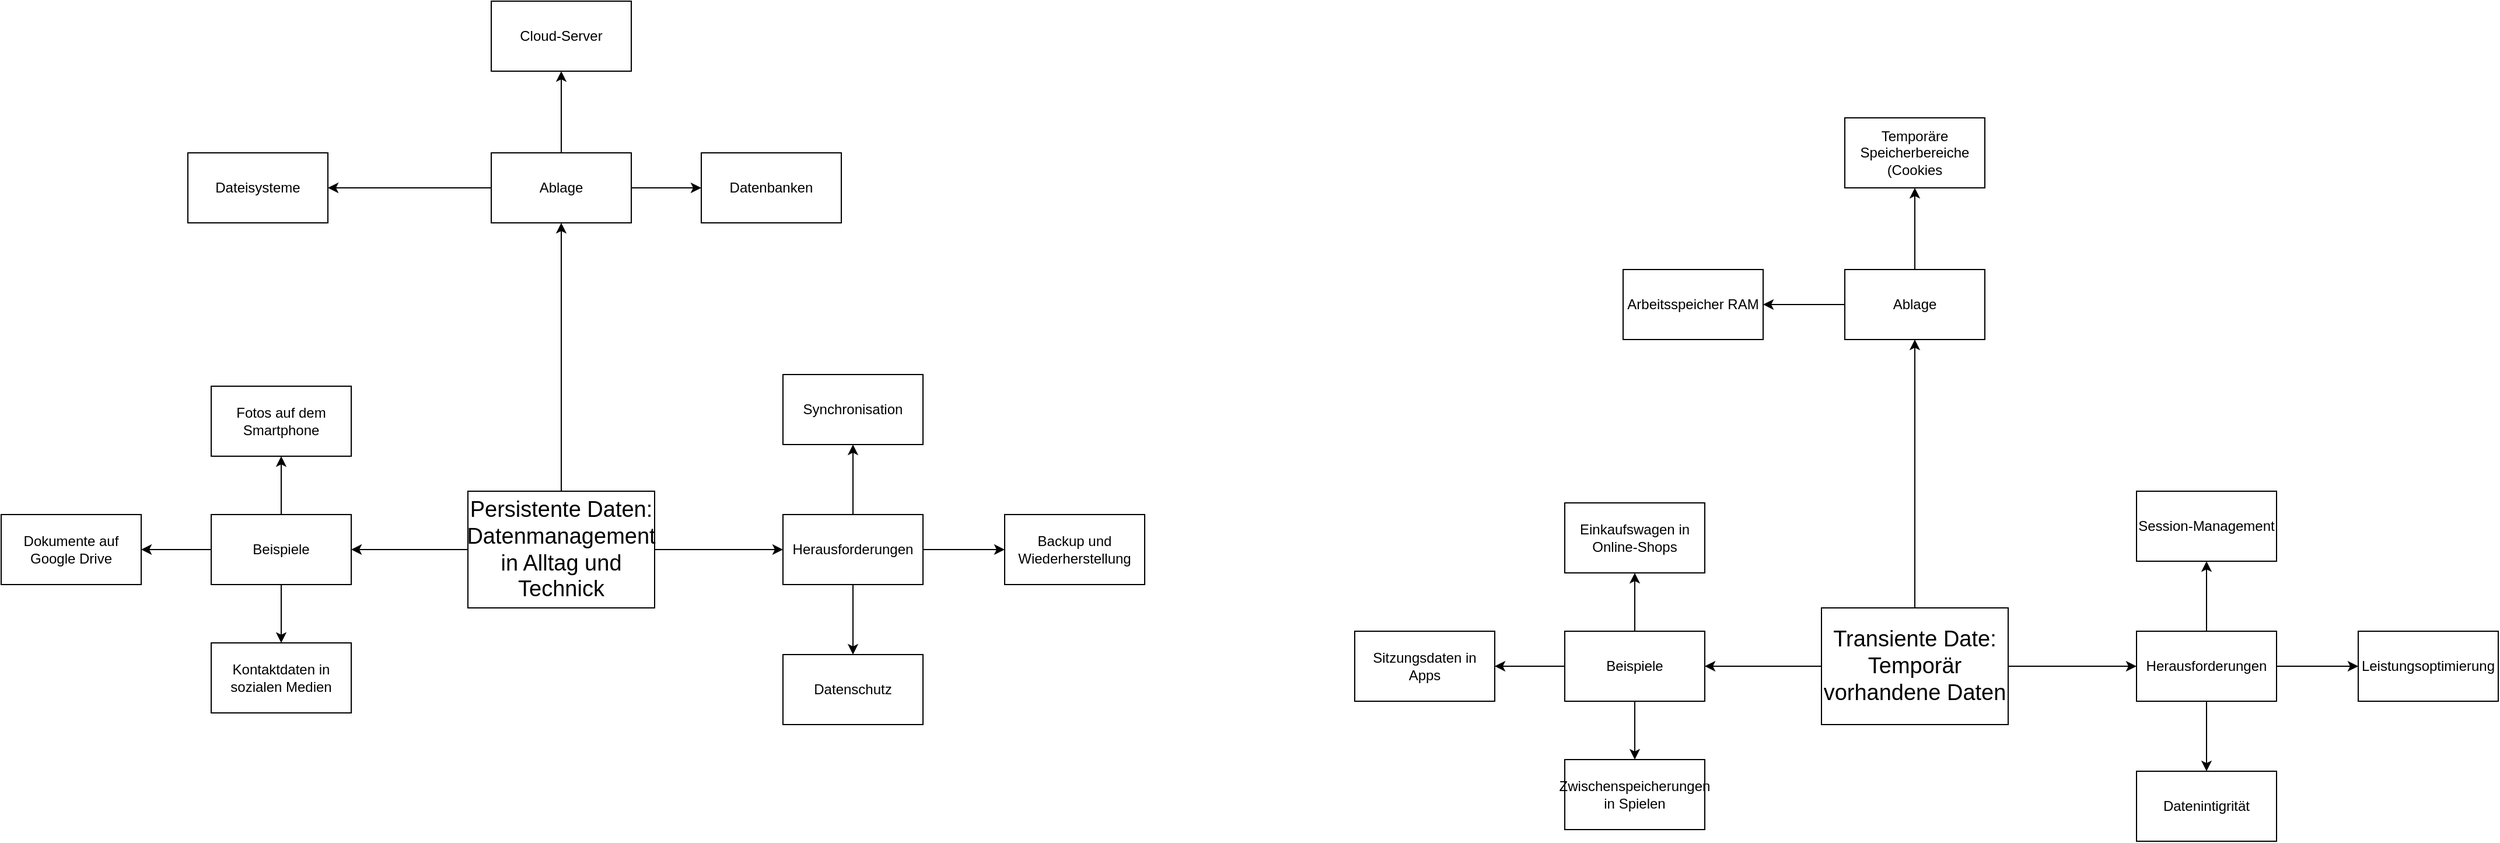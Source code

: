<mxfile version="24.2.3" type="github">
  <diagram name="Seite-1" id="PtIodKv27Jv6Ue0VSmV6">
    <mxGraphModel dx="1517" dy="1966" grid="1" gridSize="10" guides="1" tooltips="1" connect="1" arrows="1" fold="1" page="1" pageScale="1" pageWidth="827" pageHeight="1169" math="0" shadow="0">
      <root>
        <mxCell id="0" />
        <mxCell id="1" parent="0" />
        <mxCell id="8wyr7dBWzDa6RUllLwpJ-13" style="edgeStyle=orthogonalEdgeStyle;rounded=0;orthogonalLoop=1;jettySize=auto;html=1;" edge="1" parent="1" source="8wyr7dBWzDa6RUllLwpJ-4" target="8wyr7dBWzDa6RUllLwpJ-5">
          <mxGeometry relative="1" as="geometry" />
        </mxCell>
        <mxCell id="8wyr7dBWzDa6RUllLwpJ-15" style="edgeStyle=orthogonalEdgeStyle;rounded=0;orthogonalLoop=1;jettySize=auto;html=1;entryX=0.5;entryY=1;entryDx=0;entryDy=0;" edge="1" parent="1" source="8wyr7dBWzDa6RUllLwpJ-4" target="8wyr7dBWzDa6RUllLwpJ-14">
          <mxGeometry relative="1" as="geometry" />
        </mxCell>
        <mxCell id="8wyr7dBWzDa6RUllLwpJ-23" style="edgeStyle=orthogonalEdgeStyle;rounded=0;orthogonalLoop=1;jettySize=auto;html=1;" edge="1" parent="1" source="8wyr7dBWzDa6RUllLwpJ-4" target="8wyr7dBWzDa6RUllLwpJ-22">
          <mxGeometry relative="1" as="geometry" />
        </mxCell>
        <mxCell id="8wyr7dBWzDa6RUllLwpJ-4" value="&lt;font style=&quot;font-size: 19px;&quot;&gt;Persistente Daten:&lt;br&gt;Datenmanagement in Alltag und Technick&lt;/font&gt;" style="rounded=0;whiteSpace=wrap;html=1;" vertex="1" parent="1">
          <mxGeometry x="400" y="320" width="160" height="100" as="geometry" />
        </mxCell>
        <mxCell id="8wyr7dBWzDa6RUllLwpJ-8" style="edgeStyle=orthogonalEdgeStyle;rounded=0;orthogonalLoop=1;jettySize=auto;html=1;" edge="1" parent="1" source="8wyr7dBWzDa6RUllLwpJ-5" target="8wyr7dBWzDa6RUllLwpJ-6">
          <mxGeometry relative="1" as="geometry" />
        </mxCell>
        <mxCell id="8wyr7dBWzDa6RUllLwpJ-10" style="edgeStyle=orthogonalEdgeStyle;rounded=0;orthogonalLoop=1;jettySize=auto;html=1;" edge="1" parent="1" source="8wyr7dBWzDa6RUllLwpJ-5" target="8wyr7dBWzDa6RUllLwpJ-9">
          <mxGeometry relative="1" as="geometry" />
        </mxCell>
        <mxCell id="8wyr7dBWzDa6RUllLwpJ-12" style="edgeStyle=orthogonalEdgeStyle;rounded=0;orthogonalLoop=1;jettySize=auto;html=1;entryX=0.5;entryY=0;entryDx=0;entryDy=0;" edge="1" parent="1" source="8wyr7dBWzDa6RUllLwpJ-5" target="8wyr7dBWzDa6RUllLwpJ-11">
          <mxGeometry relative="1" as="geometry" />
        </mxCell>
        <mxCell id="8wyr7dBWzDa6RUllLwpJ-5" value="Beispiele" style="rounded=0;whiteSpace=wrap;html=1;" vertex="1" parent="1">
          <mxGeometry x="180" y="340" width="120" height="60" as="geometry" />
        </mxCell>
        <mxCell id="8wyr7dBWzDa6RUllLwpJ-6" value="Fotos auf dem Smartphone" style="rounded=0;whiteSpace=wrap;html=1;" vertex="1" parent="1">
          <mxGeometry x="180" y="230" width="120" height="60" as="geometry" />
        </mxCell>
        <mxCell id="8wyr7dBWzDa6RUllLwpJ-9" value="Dokumente auf Google Drive&lt;span style=&quot;color: rgba(0, 0, 0, 0); font-family: monospace; font-size: 0px; text-align: start; text-wrap: nowrap;&quot;&gt;%3CmxGraphModel%3E%3Croot%3E%3CmxCell%20id%3D%220%22%2F%3E%3CmxCell%20id%3D%221%22%20parent%3D%220%22%2F%3E%3CmxCell%20id%3D%222%22%20value%3D%22Beispiele%22%20style%3D%22rounded%3D0%3BwhiteSpace%3Dwrap%3Bhtml%3D1%3B%22%20vertex%3D%221%22%20parent%3D%221%22%3E%3CmxGeometry%20x%3D%22180%22%20y%3D%22340%22%20width%3D%22120%22%20height%3D%2260%22%20as%3D%22geometry%22%2F%3E%3C%2FmxCell%3E%3C%2Froot%3E%3C%2FmxGraphModel%3E&lt;/span&gt;" style="rounded=0;whiteSpace=wrap;html=1;" vertex="1" parent="1">
          <mxGeometry y="340" width="120" height="60" as="geometry" />
        </mxCell>
        <mxCell id="8wyr7dBWzDa6RUllLwpJ-11" value="Kontaktdaten in sozialen Medien" style="rounded=0;whiteSpace=wrap;html=1;" vertex="1" parent="1">
          <mxGeometry x="180" y="450" width="120" height="60" as="geometry" />
        </mxCell>
        <mxCell id="8wyr7dBWzDa6RUllLwpJ-17" style="edgeStyle=orthogonalEdgeStyle;rounded=0;orthogonalLoop=1;jettySize=auto;html=1;" edge="1" parent="1" source="8wyr7dBWzDa6RUllLwpJ-14" target="8wyr7dBWzDa6RUllLwpJ-16">
          <mxGeometry relative="1" as="geometry" />
        </mxCell>
        <mxCell id="8wyr7dBWzDa6RUllLwpJ-19" style="edgeStyle=orthogonalEdgeStyle;rounded=0;orthogonalLoop=1;jettySize=auto;html=1;entryX=0;entryY=0.5;entryDx=0;entryDy=0;" edge="1" parent="1" source="8wyr7dBWzDa6RUllLwpJ-14" target="8wyr7dBWzDa6RUllLwpJ-18">
          <mxGeometry relative="1" as="geometry" />
        </mxCell>
        <mxCell id="8wyr7dBWzDa6RUllLwpJ-21" style="edgeStyle=orthogonalEdgeStyle;rounded=0;orthogonalLoop=1;jettySize=auto;html=1;" edge="1" parent="1" source="8wyr7dBWzDa6RUllLwpJ-14" target="8wyr7dBWzDa6RUllLwpJ-20">
          <mxGeometry relative="1" as="geometry" />
        </mxCell>
        <mxCell id="8wyr7dBWzDa6RUllLwpJ-14" value="Ablage" style="rounded=0;whiteSpace=wrap;html=1;" vertex="1" parent="1">
          <mxGeometry x="420" y="30" width="120" height="60" as="geometry" />
        </mxCell>
        <mxCell id="8wyr7dBWzDa6RUllLwpJ-16" value="Dateisysteme" style="rounded=0;whiteSpace=wrap;html=1;" vertex="1" parent="1">
          <mxGeometry x="160" y="30" width="120" height="60" as="geometry" />
        </mxCell>
        <mxCell id="8wyr7dBWzDa6RUllLwpJ-18" value="Datenbanken" style="rounded=0;whiteSpace=wrap;html=1;" vertex="1" parent="1">
          <mxGeometry x="600" y="30" width="120" height="60" as="geometry" />
        </mxCell>
        <mxCell id="8wyr7dBWzDa6RUllLwpJ-20" value="Cloud-Server" style="rounded=0;whiteSpace=wrap;html=1;" vertex="1" parent="1">
          <mxGeometry x="420" y="-100" width="120" height="60" as="geometry" />
        </mxCell>
        <mxCell id="8wyr7dBWzDa6RUllLwpJ-25" style="edgeStyle=orthogonalEdgeStyle;rounded=0;orthogonalLoop=1;jettySize=auto;html=1;entryX=0.5;entryY=1;entryDx=0;entryDy=0;" edge="1" parent="1" source="8wyr7dBWzDa6RUllLwpJ-22" target="8wyr7dBWzDa6RUllLwpJ-24">
          <mxGeometry relative="1" as="geometry" />
        </mxCell>
        <mxCell id="8wyr7dBWzDa6RUllLwpJ-27" style="edgeStyle=orthogonalEdgeStyle;rounded=0;orthogonalLoop=1;jettySize=auto;html=1;" edge="1" parent="1" source="8wyr7dBWzDa6RUllLwpJ-22" target="8wyr7dBWzDa6RUllLwpJ-26">
          <mxGeometry relative="1" as="geometry" />
        </mxCell>
        <mxCell id="8wyr7dBWzDa6RUllLwpJ-29" style="edgeStyle=orthogonalEdgeStyle;rounded=0;orthogonalLoop=1;jettySize=auto;html=1;" edge="1" parent="1" source="8wyr7dBWzDa6RUllLwpJ-22" target="8wyr7dBWzDa6RUllLwpJ-28">
          <mxGeometry relative="1" as="geometry" />
        </mxCell>
        <mxCell id="8wyr7dBWzDa6RUllLwpJ-22" value="Herausforderungen" style="rounded=0;whiteSpace=wrap;html=1;" vertex="1" parent="1">
          <mxGeometry x="670" y="340" width="120" height="60" as="geometry" />
        </mxCell>
        <mxCell id="8wyr7dBWzDa6RUllLwpJ-24" value="Synchronisation" style="rounded=0;whiteSpace=wrap;html=1;" vertex="1" parent="1">
          <mxGeometry x="670" y="220" width="120" height="60" as="geometry" />
        </mxCell>
        <mxCell id="8wyr7dBWzDa6RUllLwpJ-26" value="Datenschutz" style="rounded=0;whiteSpace=wrap;html=1;" vertex="1" parent="1">
          <mxGeometry x="670" y="460" width="120" height="60" as="geometry" />
        </mxCell>
        <mxCell id="8wyr7dBWzDa6RUllLwpJ-28" value="Backup und Wiederherstellung" style="rounded=0;whiteSpace=wrap;html=1;" vertex="1" parent="1">
          <mxGeometry x="860" y="340" width="120" height="60" as="geometry" />
        </mxCell>
        <mxCell id="zJiBQZfhp-_T0qKfA_-h-1" style="edgeStyle=orthogonalEdgeStyle;rounded=0;orthogonalLoop=1;jettySize=auto;html=1;" edge="1" parent="1" source="zJiBQZfhp-_T0qKfA_-h-4" target="zJiBQZfhp-_T0qKfA_-h-8">
          <mxGeometry relative="1" as="geometry" />
        </mxCell>
        <mxCell id="zJiBQZfhp-_T0qKfA_-h-2" style="edgeStyle=orthogonalEdgeStyle;rounded=0;orthogonalLoop=1;jettySize=auto;html=1;entryX=0.5;entryY=1;entryDx=0;entryDy=0;" edge="1" parent="1" source="zJiBQZfhp-_T0qKfA_-h-4" target="zJiBQZfhp-_T0qKfA_-h-15">
          <mxGeometry relative="1" as="geometry" />
        </mxCell>
        <mxCell id="zJiBQZfhp-_T0qKfA_-h-3" style="edgeStyle=orthogonalEdgeStyle;rounded=0;orthogonalLoop=1;jettySize=auto;html=1;" edge="1" parent="1" source="zJiBQZfhp-_T0qKfA_-h-4" target="zJiBQZfhp-_T0qKfA_-h-22">
          <mxGeometry relative="1" as="geometry" />
        </mxCell>
        <mxCell id="zJiBQZfhp-_T0qKfA_-h-4" value="&lt;font style=&quot;font-size: 19px;&quot;&gt;Transiente Date:&lt;br&gt;Temporär vorhandene Daten&lt;/font&gt;" style="rounded=0;whiteSpace=wrap;html=1;" vertex="1" parent="1">
          <mxGeometry x="1560" y="420" width="160" height="100" as="geometry" />
        </mxCell>
        <mxCell id="zJiBQZfhp-_T0qKfA_-h-5" style="edgeStyle=orthogonalEdgeStyle;rounded=0;orthogonalLoop=1;jettySize=auto;html=1;" edge="1" parent="1" source="zJiBQZfhp-_T0qKfA_-h-8" target="zJiBQZfhp-_T0qKfA_-h-9">
          <mxGeometry relative="1" as="geometry" />
        </mxCell>
        <mxCell id="zJiBQZfhp-_T0qKfA_-h-6" style="edgeStyle=orthogonalEdgeStyle;rounded=0;orthogonalLoop=1;jettySize=auto;html=1;" edge="1" parent="1" source="zJiBQZfhp-_T0qKfA_-h-8" target="zJiBQZfhp-_T0qKfA_-h-10">
          <mxGeometry relative="1" as="geometry" />
        </mxCell>
        <mxCell id="zJiBQZfhp-_T0qKfA_-h-7" style="edgeStyle=orthogonalEdgeStyle;rounded=0;orthogonalLoop=1;jettySize=auto;html=1;entryX=0.5;entryY=0;entryDx=0;entryDy=0;" edge="1" parent="1" source="zJiBQZfhp-_T0qKfA_-h-8" target="zJiBQZfhp-_T0qKfA_-h-11">
          <mxGeometry relative="1" as="geometry" />
        </mxCell>
        <mxCell id="zJiBQZfhp-_T0qKfA_-h-8" value="Beispiele" style="rounded=0;whiteSpace=wrap;html=1;" vertex="1" parent="1">
          <mxGeometry x="1340" y="440" width="120" height="60" as="geometry" />
        </mxCell>
        <mxCell id="zJiBQZfhp-_T0qKfA_-h-9" value="Einkaufswagen in Online-Shops" style="rounded=0;whiteSpace=wrap;html=1;" vertex="1" parent="1">
          <mxGeometry x="1340" y="330" width="120" height="60" as="geometry" />
        </mxCell>
        <mxCell id="zJiBQZfhp-_T0qKfA_-h-10" value="Sitzungsdaten in Apps" style="rounded=0;whiteSpace=wrap;html=1;" vertex="1" parent="1">
          <mxGeometry x="1160" y="440" width="120" height="60" as="geometry" />
        </mxCell>
        <mxCell id="zJiBQZfhp-_T0qKfA_-h-11" value="Zwischenspeicherungen in Spielen" style="rounded=0;whiteSpace=wrap;html=1;" vertex="1" parent="1">
          <mxGeometry x="1340" y="550" width="120" height="60" as="geometry" />
        </mxCell>
        <mxCell id="zJiBQZfhp-_T0qKfA_-h-12" style="edgeStyle=orthogonalEdgeStyle;rounded=0;orthogonalLoop=1;jettySize=auto;html=1;" edge="1" parent="1" source="zJiBQZfhp-_T0qKfA_-h-15" target="zJiBQZfhp-_T0qKfA_-h-16">
          <mxGeometry relative="1" as="geometry" />
        </mxCell>
        <mxCell id="zJiBQZfhp-_T0qKfA_-h-14" style="edgeStyle=orthogonalEdgeStyle;rounded=0;orthogonalLoop=1;jettySize=auto;html=1;" edge="1" parent="1" source="zJiBQZfhp-_T0qKfA_-h-15" target="zJiBQZfhp-_T0qKfA_-h-18">
          <mxGeometry relative="1" as="geometry" />
        </mxCell>
        <mxCell id="zJiBQZfhp-_T0qKfA_-h-15" value="Ablage" style="rounded=0;whiteSpace=wrap;html=1;" vertex="1" parent="1">
          <mxGeometry x="1580" y="130" width="120" height="60" as="geometry" />
        </mxCell>
        <mxCell id="zJiBQZfhp-_T0qKfA_-h-16" value="Arbeitsspeicher RAM" style="rounded=0;whiteSpace=wrap;html=1;" vertex="1" parent="1">
          <mxGeometry x="1390" y="130" width="120" height="60" as="geometry" />
        </mxCell>
        <mxCell id="zJiBQZfhp-_T0qKfA_-h-18" value="Temporäre Speicherbereiche&lt;br&gt;(Cookies" style="rounded=0;whiteSpace=wrap;html=1;" vertex="1" parent="1">
          <mxGeometry x="1580" width="120" height="60" as="geometry" />
        </mxCell>
        <mxCell id="zJiBQZfhp-_T0qKfA_-h-19" style="edgeStyle=orthogonalEdgeStyle;rounded=0;orthogonalLoop=1;jettySize=auto;html=1;entryX=0.5;entryY=1;entryDx=0;entryDy=0;" edge="1" parent="1" source="zJiBQZfhp-_T0qKfA_-h-22" target="zJiBQZfhp-_T0qKfA_-h-23">
          <mxGeometry relative="1" as="geometry" />
        </mxCell>
        <mxCell id="zJiBQZfhp-_T0qKfA_-h-20" style="edgeStyle=orthogonalEdgeStyle;rounded=0;orthogonalLoop=1;jettySize=auto;html=1;" edge="1" parent="1" source="zJiBQZfhp-_T0qKfA_-h-22" target="zJiBQZfhp-_T0qKfA_-h-24">
          <mxGeometry relative="1" as="geometry" />
        </mxCell>
        <mxCell id="zJiBQZfhp-_T0qKfA_-h-21" style="edgeStyle=orthogonalEdgeStyle;rounded=0;orthogonalLoop=1;jettySize=auto;html=1;" edge="1" parent="1" source="zJiBQZfhp-_T0qKfA_-h-22" target="zJiBQZfhp-_T0qKfA_-h-25">
          <mxGeometry relative="1" as="geometry" />
        </mxCell>
        <mxCell id="zJiBQZfhp-_T0qKfA_-h-22" value="Herausforderungen" style="rounded=0;whiteSpace=wrap;html=1;" vertex="1" parent="1">
          <mxGeometry x="1830" y="440" width="120" height="60" as="geometry" />
        </mxCell>
        <mxCell id="zJiBQZfhp-_T0qKfA_-h-23" value="Session-Management" style="rounded=0;whiteSpace=wrap;html=1;" vertex="1" parent="1">
          <mxGeometry x="1830" y="320" width="120" height="60" as="geometry" />
        </mxCell>
        <mxCell id="zJiBQZfhp-_T0qKfA_-h-24" value="Datenintigrität" style="rounded=0;whiteSpace=wrap;html=1;" vertex="1" parent="1">
          <mxGeometry x="1830" y="560" width="120" height="60" as="geometry" />
        </mxCell>
        <mxCell id="zJiBQZfhp-_T0qKfA_-h-25" value="Leistungsoptimierung" style="rounded=0;whiteSpace=wrap;html=1;" vertex="1" parent="1">
          <mxGeometry x="2020" y="440" width="120" height="60" as="geometry" />
        </mxCell>
      </root>
    </mxGraphModel>
  </diagram>
</mxfile>
